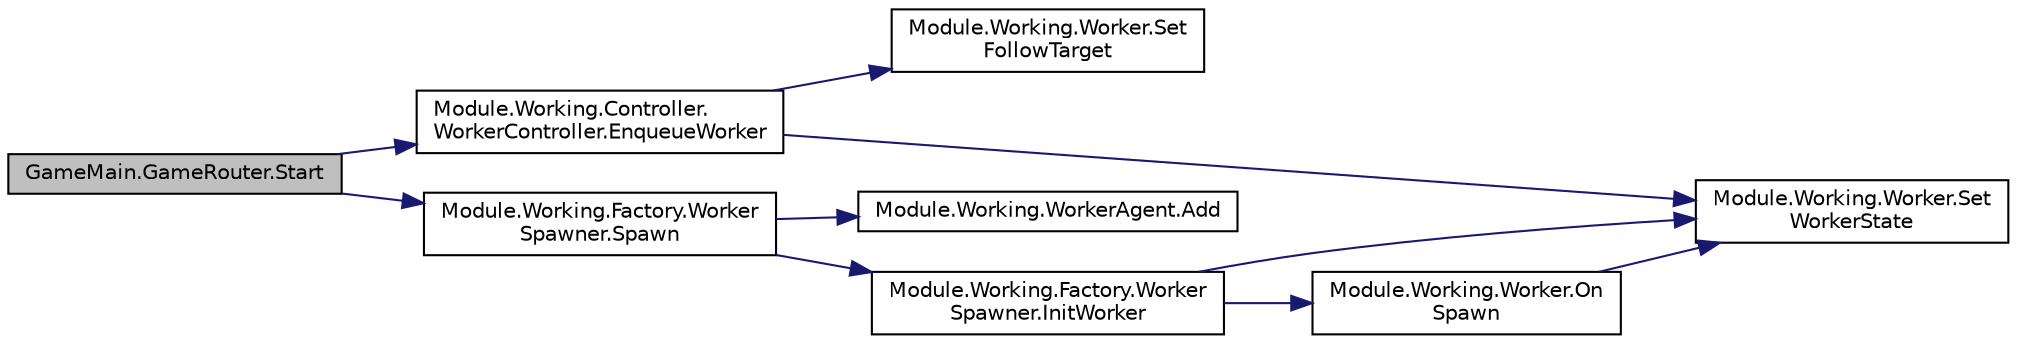 digraph "GameMain.GameRouter.Start"
{
 // LATEX_PDF_SIZE
  edge [fontname="Helvetica",fontsize="10",labelfontname="Helvetica",labelfontsize="10"];
  node [fontname="Helvetica",fontsize="10",shape=record];
  rankdir="LR";
  Node1 [label="GameMain.GameRouter.Start",height=0.2,width=0.4,color="black", fillcolor="grey75", style="filled", fontcolor="black",tooltip=" "];
  Node1 -> Node2 [color="midnightblue",fontsize="10",style="solid",fontname="Helvetica"];
  Node2 [label="Module.Working.Controller.\lWorkerController.EnqueueWorker",height=0.2,width=0.4,color="black", fillcolor="white", style="filled",URL="$classModule_1_1Working_1_1Controller_1_1WorkerController.html#a0355752b983414821acb34c3bc51e724",tooltip=" "];
  Node2 -> Node3 [color="midnightblue",fontsize="10",style="solid",fontname="Helvetica"];
  Node3 [label="Module.Working.Worker.Set\lFollowTarget",height=0.2,width=0.4,color="black", fillcolor="white", style="filled",URL="$classModule_1_1Working_1_1Worker.html#a922af18e66b8d55d75df97f832bb3879",tooltip=" "];
  Node2 -> Node4 [color="midnightblue",fontsize="10",style="solid",fontname="Helvetica"];
  Node4 [label="Module.Working.Worker.Set\lWorkerState",height=0.2,width=0.4,color="black", fillcolor="white", style="filled",URL="$classModule_1_1Working_1_1Worker.html#aef8170fa48e94cf709f865386be24688",tooltip=" "];
  Node1 -> Node5 [color="midnightblue",fontsize="10",style="solid",fontname="Helvetica"];
  Node5 [label="Module.Working.Factory.Worker\lSpawner.Spawn",height=0.2,width=0.4,color="black", fillcolor="white", style="filled",URL="$classModule_1_1Working_1_1Factory_1_1WorkerSpawner.html#ac966f5863bd7a545801886ed8d14dba3",tooltip=" "];
  Node5 -> Node6 [color="midnightblue",fontsize="10",style="solid",fontname="Helvetica"];
  Node6 [label="Module.Working.WorkerAgent.Add",height=0.2,width=0.4,color="black", fillcolor="white", style="filled",URL="$classModule_1_1Working_1_1WorkerAgent.html#a806460d3337bc23946793811ef0153f8",tooltip="Workerを指定数追加します"];
  Node5 -> Node7 [color="midnightblue",fontsize="10",style="solid",fontname="Helvetica"];
  Node7 [label="Module.Working.Factory.Worker\lSpawner.InitWorker",height=0.2,width=0.4,color="black", fillcolor="white", style="filled",URL="$classModule_1_1Working_1_1Factory_1_1WorkerSpawner.html#a3bd1eddf8ed6d085685b07cd670fc708",tooltip=" "];
  Node7 -> Node8 [color="midnightblue",fontsize="10",style="solid",fontname="Helvetica"];
  Node8 [label="Module.Working.Worker.On\lSpawn",height=0.2,width=0.4,color="black", fillcolor="white", style="filled",URL="$classModule_1_1Working_1_1Worker.html#a269c989987eb8bffc23d6dd73b725077",tooltip=" "];
  Node8 -> Node4 [color="midnightblue",fontsize="10",style="solid",fontname="Helvetica"];
  Node7 -> Node4 [color="midnightblue",fontsize="10",style="solid",fontname="Helvetica"];
}

